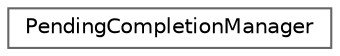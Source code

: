 digraph "Graphical Class Hierarchy"
{
 // LATEX_PDF_SIZE
  bgcolor="transparent";
  edge [fontname=Helvetica,fontsize=10,labelfontname=Helvetica,labelfontsize=10];
  node [fontname=Helvetica,fontsize=10,shape=box,height=0.2,width=0.4];
  rankdir="LR";
  Node0 [id="Node000000",label="PendingCompletionManager",height=0.2,width=0.4,color="grey40", fillcolor="white", style="filled",URL="$classPendingCompletionManager.html",tooltip=" "];
}
